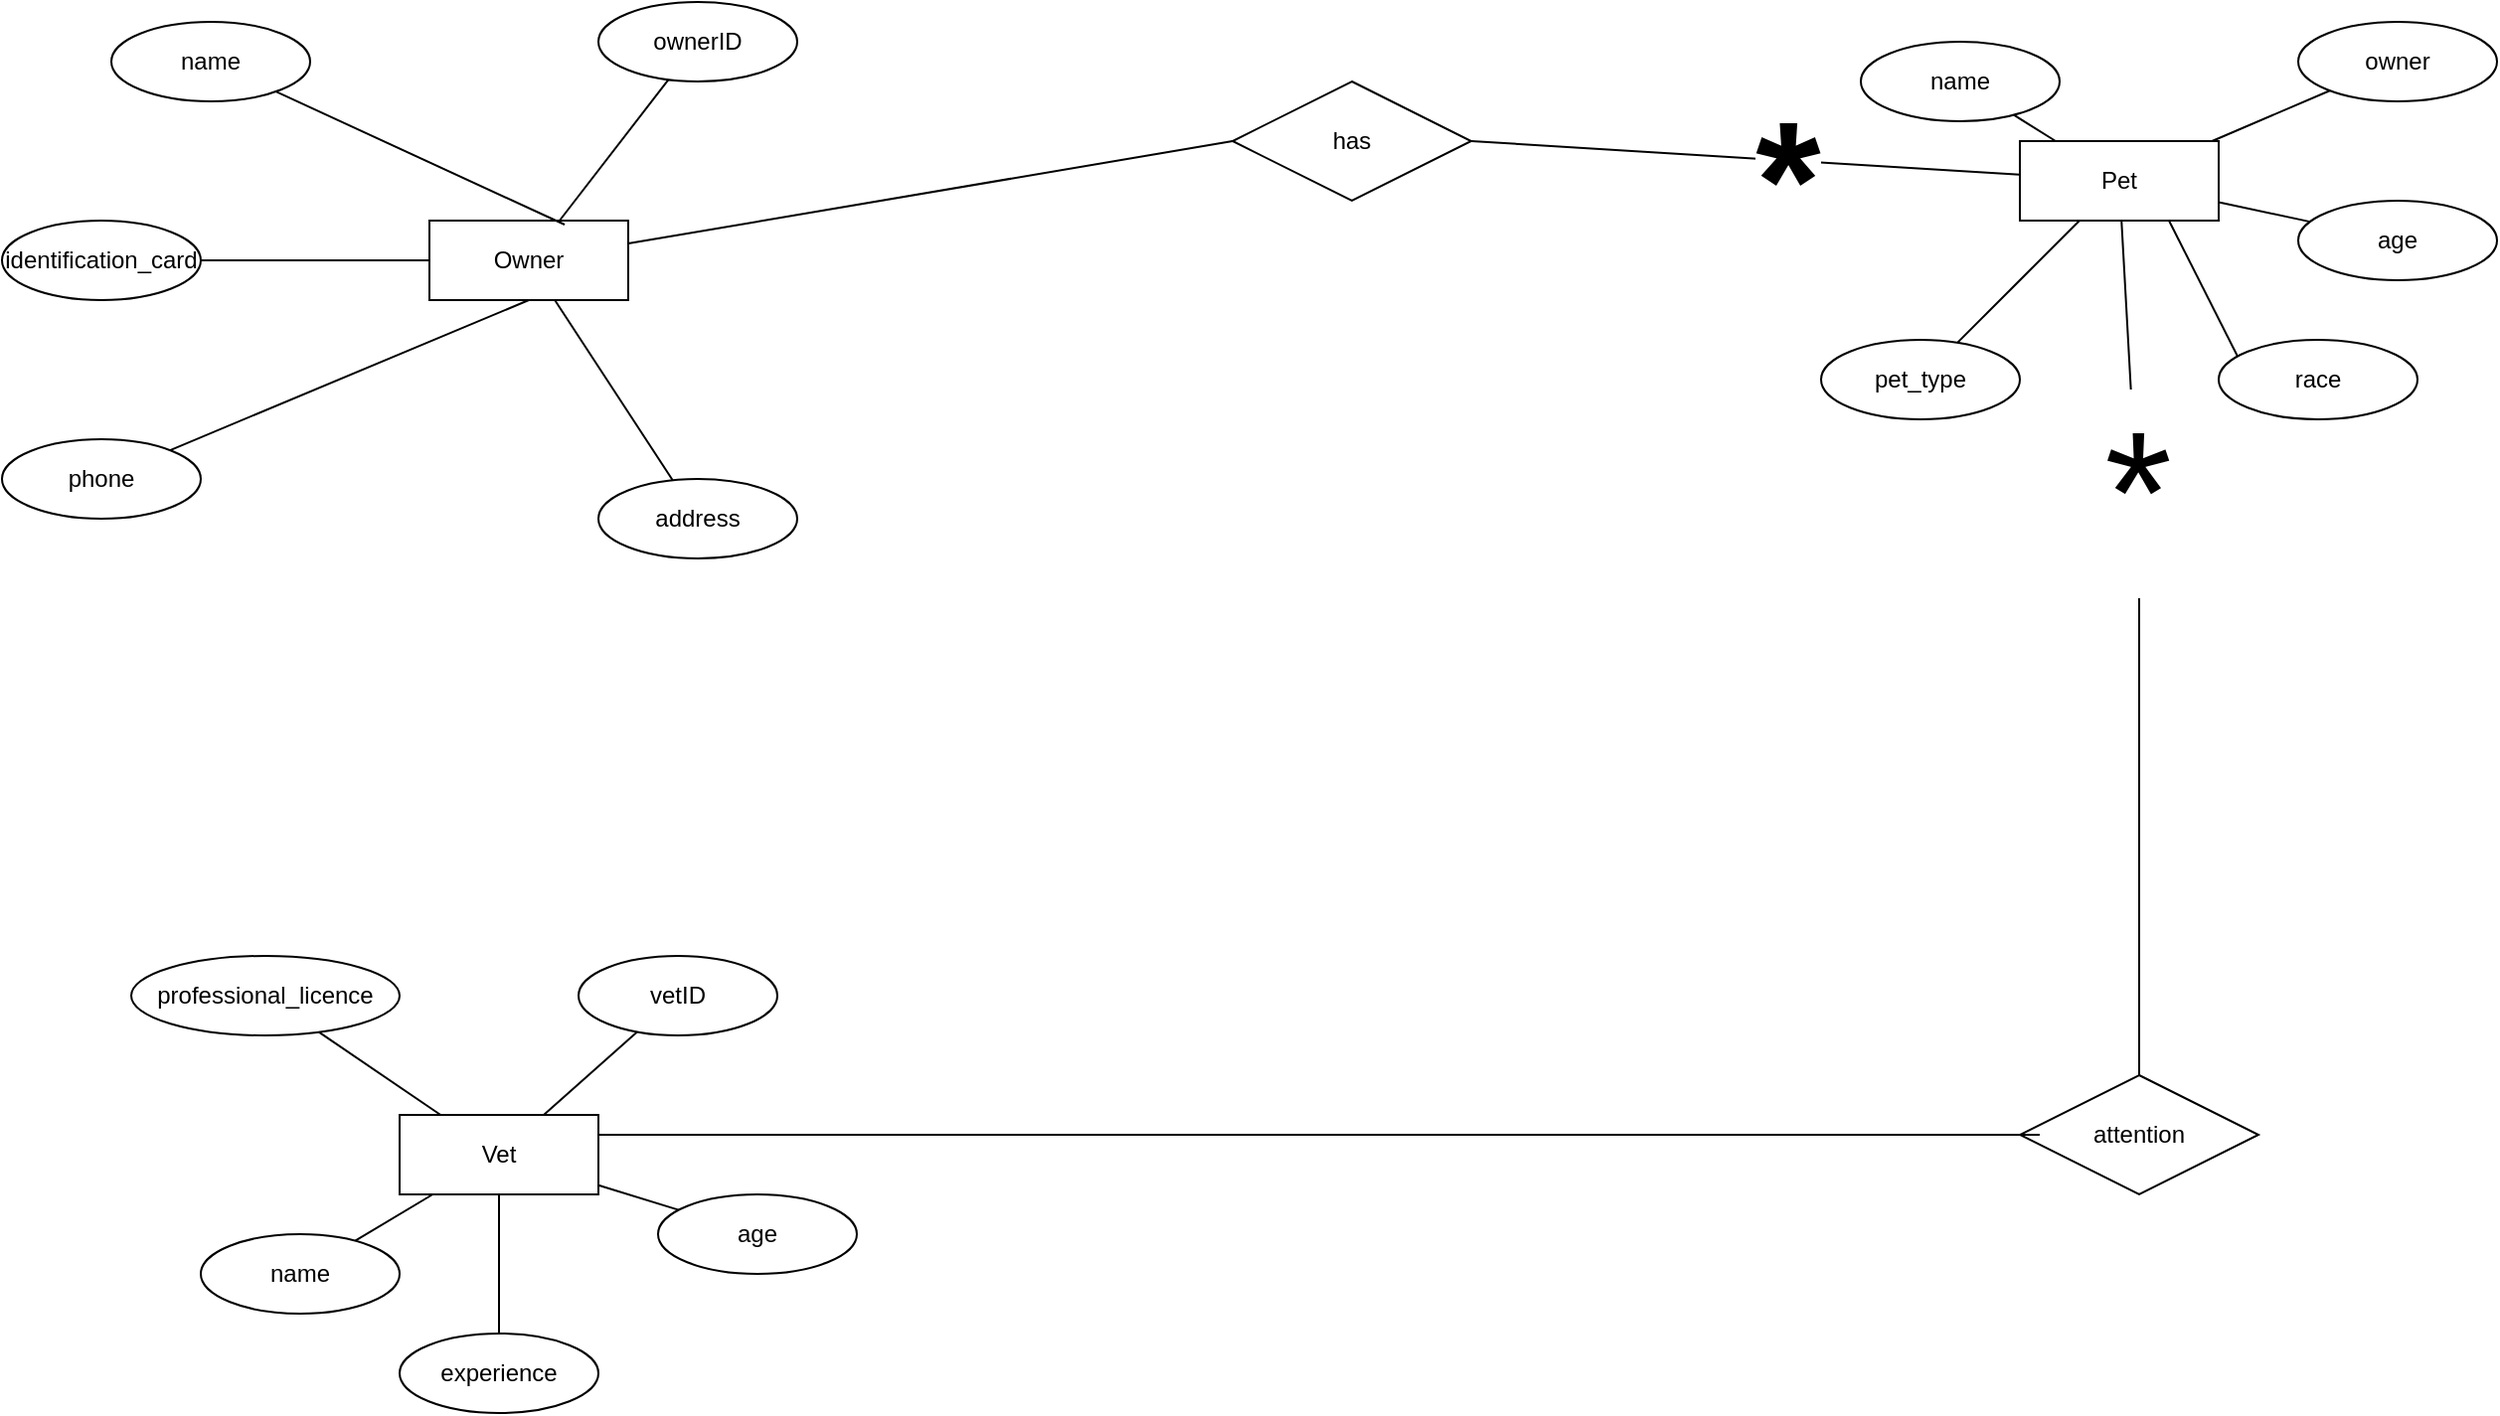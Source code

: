 <mxfile version="21.6.5" type="google">
  <diagram name="Página-1" id="AOWjVfuuymzK9WzaGPJb">
    <mxGraphModel grid="1" page="0" gridSize="30" guides="1" tooltips="1" connect="1" arrows="1" fold="1" pageScale="1" pageWidth="827" pageHeight="1169" math="0" shadow="0">
      <root>
        <mxCell id="0" />
        <mxCell id="1" parent="0" />
        <mxCell id="TaZfclUyUQdigSKBhK0k-15" value="Owner" style="whiteSpace=wrap;html=1;align=center;" vertex="1" parent="1">
          <mxGeometry x="-145" y="-1420" width="100" height="40" as="geometry" />
        </mxCell>
        <mxCell id="TaZfclUyUQdigSKBhK0k-16" value="Pet" style="whiteSpace=wrap;html=1;align=center;" vertex="1" parent="1">
          <mxGeometry x="655" y="-1460" width="100" height="40" as="geometry" />
        </mxCell>
        <mxCell id="TaZfclUyUQdigSKBhK0k-18" value="Vet" style="whiteSpace=wrap;html=1;align=center;" vertex="1" parent="1">
          <mxGeometry x="-160" y="-970" width="100" height="40" as="geometry" />
        </mxCell>
        <mxCell id="TaZfclUyUQdigSKBhK0k-19" value="phone" style="ellipse;whiteSpace=wrap;html=1;align=center;" vertex="1" parent="1">
          <mxGeometry x="-360" y="-1310" width="100" height="40" as="geometry" />
        </mxCell>
        <mxCell id="TaZfclUyUQdigSKBhK0k-20" value="identification_card" style="ellipse;whiteSpace=wrap;html=1;align=center;" vertex="1" parent="1">
          <mxGeometry x="-360" y="-1420" width="100" height="40" as="geometry" />
        </mxCell>
        <mxCell id="TaZfclUyUQdigSKBhK0k-21" value="address" style="ellipse;whiteSpace=wrap;html=1;align=center;" vertex="1" parent="1">
          <mxGeometry x="-60" y="-1290" width="100" height="40" as="geometry" />
        </mxCell>
        <mxCell id="TaZfclUyUQdigSKBhK0k-22" value="ownerID" style="ellipse;whiteSpace=wrap;html=1;align=center;" vertex="1" parent="1">
          <mxGeometry x="-60" y="-1530" width="100" height="40" as="geometry" />
        </mxCell>
        <mxCell id="TaZfclUyUQdigSKBhK0k-23" value="name" style="ellipse;whiteSpace=wrap;html=1;align=center;" vertex="1" parent="1">
          <mxGeometry x="-305" y="-1520" width="100" height="40" as="geometry" />
        </mxCell>
        <mxCell id="TaZfclUyUQdigSKBhK0k-24" value="" style="endArrow=none;html=1;rounded=0;entryX=0.68;entryY=0.05;entryDx=0;entryDy=0;entryPerimeter=0;" edge="1" parent="1" source="TaZfclUyUQdigSKBhK0k-23" target="TaZfclUyUQdigSKBhK0k-15">
          <mxGeometry relative="1" as="geometry">
            <mxPoint x="-225" y="-1440" as="sourcePoint" />
            <mxPoint x="-65" y="-1440" as="targetPoint" />
          </mxGeometry>
        </mxCell>
        <mxCell id="TaZfclUyUQdigSKBhK0k-25" value="" style="endArrow=none;html=1;rounded=0;" edge="1" parent="1" source="TaZfclUyUQdigSKBhK0k-15" target="TaZfclUyUQdigSKBhK0k-21">
          <mxGeometry relative="1" as="geometry">
            <mxPoint x="-105" y="-1370" as="sourcePoint" />
            <mxPoint x="55" y="-1370" as="targetPoint" />
          </mxGeometry>
        </mxCell>
        <mxCell id="TaZfclUyUQdigSKBhK0k-26" value="" style="endArrow=none;html=1;rounded=0;" edge="1" parent="1" source="TaZfclUyUQdigSKBhK0k-15" target="TaZfclUyUQdigSKBhK0k-20">
          <mxGeometry relative="1" as="geometry">
            <mxPoint x="-75" y="-1380" as="sourcePoint" />
            <mxPoint x="7.587" y="-1413.65" as="targetPoint" />
          </mxGeometry>
        </mxCell>
        <mxCell id="TaZfclUyUQdigSKBhK0k-27" value="" style="endArrow=none;html=1;rounded=0;entryX=0.5;entryY=1;entryDx=0;entryDy=0;" edge="1" parent="1" source="TaZfclUyUQdigSKBhK0k-19" target="TaZfclUyUQdigSKBhK0k-15">
          <mxGeometry relative="1" as="geometry">
            <mxPoint x="-155" y="-1290" as="sourcePoint" />
            <mxPoint x="5" y="-1290" as="targetPoint" />
          </mxGeometry>
        </mxCell>
        <mxCell id="TaZfclUyUQdigSKBhK0k-28" value="" style="endArrow=none;html=1;rounded=0;" edge="1" parent="1" source="TaZfclUyUQdigSKBhK0k-31" target="TaZfclUyUQdigSKBhK0k-16">
          <mxGeometry relative="1" as="geometry">
            <mxPoint x="629.857" y="-1387.353" as="sourcePoint" />
            <mxPoint x="675" y="-1430.5" as="targetPoint" />
          </mxGeometry>
        </mxCell>
        <mxCell id="TaZfclUyUQdigSKBhK0k-29" value="" style="endArrow=none;html=1;rounded=0;" edge="1" parent="1" source="TaZfclUyUQdigSKBhK0k-15" target="TaZfclUyUQdigSKBhK0k-22">
          <mxGeometry relative="1" as="geometry">
            <mxPoint x="-95" y="-1450" as="sourcePoint" />
            <mxPoint x="65" y="-1450" as="targetPoint" />
          </mxGeometry>
        </mxCell>
        <mxCell id="TaZfclUyUQdigSKBhK0k-30" value="" style="endArrow=none;html=1;rounded=0;exitX=0.24;exitY=0.925;exitDx=0;exitDy=0;exitPerimeter=0;entryX=0.75;entryY=1;entryDx=0;entryDy=0;" edge="1" parent="1" source="TaZfclUyUQdigSKBhK0k-32" target="TaZfclUyUQdigSKBhK0k-16">
          <mxGeometry relative="1" as="geometry">
            <mxPoint x="715" y="-1330.5" as="sourcePoint" />
            <mxPoint x="875" y="-1330.5" as="targetPoint" />
          </mxGeometry>
        </mxCell>
        <mxCell id="TaZfclUyUQdigSKBhK0k-31" value="pet_type" style="ellipse;whiteSpace=wrap;html=1;align=center;" vertex="1" parent="1">
          <mxGeometry x="555" y="-1360" width="100" height="40" as="geometry" />
        </mxCell>
        <mxCell id="TaZfclUyUQdigSKBhK0k-32" value="race" style="ellipse;whiteSpace=wrap;html=1;align=center;" vertex="1" parent="1">
          <mxGeometry x="755" y="-1360" width="100" height="40" as="geometry" />
        </mxCell>
        <mxCell id="TaZfclUyUQdigSKBhK0k-33" value="age" style="ellipse;whiteSpace=wrap;html=1;align=center;" vertex="1" parent="1">
          <mxGeometry x="795" y="-1430" width="100" height="40" as="geometry" />
        </mxCell>
        <mxCell id="TaZfclUyUQdigSKBhK0k-34" value="name" style="ellipse;whiteSpace=wrap;html=1;align=center;" vertex="1" parent="1">
          <mxGeometry x="575" y="-1510" width="100" height="40" as="geometry" />
        </mxCell>
        <mxCell id="TaZfclUyUQdigSKBhK0k-35" value="owner" style="ellipse;whiteSpace=wrap;html=1;align=center;" vertex="1" parent="1">
          <mxGeometry x="795" y="-1520" width="100" height="40" as="geometry" />
        </mxCell>
        <mxCell id="TaZfclUyUQdigSKBhK0k-36" value="" style="endArrow=none;html=1;rounded=0;" edge="1" parent="1" source="TaZfclUyUQdigSKBhK0k-34" target="TaZfclUyUQdigSKBhK0k-16">
          <mxGeometry relative="1" as="geometry">
            <mxPoint x="545" y="-1431" as="sourcePoint" />
            <mxPoint x="705" y="-1431" as="targetPoint" />
          </mxGeometry>
        </mxCell>
        <mxCell id="TaZfclUyUQdigSKBhK0k-37" value="" style="endArrow=none;html=1;rounded=0;" edge="1" parent="1" source="TaZfclUyUQdigSKBhK0k-16" target="TaZfclUyUQdigSKBhK0k-33">
          <mxGeometry relative="1" as="geometry">
            <mxPoint x="675" y="-1350" as="sourcePoint" />
            <mxPoint x="835" y="-1350" as="targetPoint" />
          </mxGeometry>
        </mxCell>
        <mxCell id="TaZfclUyUQdigSKBhK0k-38" value="" style="endArrow=none;html=1;rounded=0;" edge="1" parent="1" source="TaZfclUyUQdigSKBhK0k-16" target="TaZfclUyUQdigSKBhK0k-35">
          <mxGeometry relative="1" as="geometry">
            <mxPoint x="675" y="-1490.5" as="sourcePoint" />
            <mxPoint x="835" y="-1490.5" as="targetPoint" />
          </mxGeometry>
        </mxCell>
        <mxCell id="TaZfclUyUQdigSKBhK0k-39" value="" style="endArrow=none;html=1;rounded=0;" edge="1" parent="1" source="TaZfclUyUQdigSKBhK0k-43" target="TaZfclUyUQdigSKBhK0k-18">
          <mxGeometry relative="1" as="geometry">
            <mxPoint x="-250" y="-931" as="sourcePoint" />
            <mxPoint x="-90" y="-931" as="targetPoint" />
          </mxGeometry>
        </mxCell>
        <mxCell id="TaZfclUyUQdigSKBhK0k-40" value="" style="endArrow=none;html=1;rounded=0;" edge="1" parent="1" source="TaZfclUyUQdigSKBhK0k-18" target="TaZfclUyUQdigSKBhK0k-45">
          <mxGeometry relative="1" as="geometry">
            <mxPoint x="-110" y="-1020" as="sourcePoint" />
            <mxPoint x="50" y="-1020" as="targetPoint" />
          </mxGeometry>
        </mxCell>
        <mxCell id="TaZfclUyUQdigSKBhK0k-41" value="" style="endArrow=none;html=1;rounded=0;entryX=0;entryY=0.5;entryDx=0;entryDy=0;" edge="1" parent="1" source="TaZfclUyUQdigSKBhK0k-15" target="TaZfclUyUQdigSKBhK0k-53">
          <mxGeometry relative="1" as="geometry">
            <mxPoint x="99" y="-1460" as="sourcePoint" />
            <mxPoint x="259" y="-1460" as="targetPoint" />
          </mxGeometry>
        </mxCell>
        <mxCell id="TaZfclUyUQdigSKBhK0k-42" value="age" style="ellipse;whiteSpace=wrap;html=1;align=center;" vertex="1" parent="1">
          <mxGeometry x="-30" y="-930" width="100" height="40" as="geometry" />
        </mxCell>
        <mxCell id="TaZfclUyUQdigSKBhK0k-43" value="name" style="ellipse;whiteSpace=wrap;html=1;align=center;" vertex="1" parent="1">
          <mxGeometry x="-260" y="-910" width="100" height="40" as="geometry" />
        </mxCell>
        <mxCell id="TaZfclUyUQdigSKBhK0k-44" value="experience" style="ellipse;whiteSpace=wrap;html=1;align=center;" vertex="1" parent="1">
          <mxGeometry x="-160" y="-860" width="100" height="40" as="geometry" />
        </mxCell>
        <mxCell id="TaZfclUyUQdigSKBhK0k-45" value="vetID" style="ellipse;whiteSpace=wrap;html=1;align=center;" vertex="1" parent="1">
          <mxGeometry x="-70" y="-1050" width="100" height="40" as="geometry" />
        </mxCell>
        <mxCell id="TaZfclUyUQdigSKBhK0k-46" value="professional_licence" style="ellipse;whiteSpace=wrap;html=1;align=center;" vertex="1" parent="1">
          <mxGeometry x="-295" y="-1050" width="135" height="40" as="geometry" />
        </mxCell>
        <mxCell id="TaZfclUyUQdigSKBhK0k-51" value="" style="endArrow=none;html=1;rounded=0;" edge="1" parent="1" source="TaZfclUyUQdigSKBhK0k-18" target="TaZfclUyUQdigSKBhK0k-42">
          <mxGeometry relative="1" as="geometry">
            <mxPoint x="-40" y="-980" as="sourcePoint" />
            <mxPoint x="120" y="-980" as="targetPoint" />
          </mxGeometry>
        </mxCell>
        <mxCell id="TaZfclUyUQdigSKBhK0k-52" value="" style="endArrow=none;html=1;rounded=0;" edge="1" parent="1" source="TaZfclUyUQdigSKBhK0k-46" target="TaZfclUyUQdigSKBhK0k-18">
          <mxGeometry relative="1" as="geometry">
            <mxPoint x="-260" y="-990" as="sourcePoint" />
            <mxPoint x="-100" y="-990" as="targetPoint" />
          </mxGeometry>
        </mxCell>
        <mxCell id="TaZfclUyUQdigSKBhK0k-53" value="has" style="shape=rhombus;perimeter=rhombusPerimeter;whiteSpace=wrap;html=1;align=center;" vertex="1" parent="1">
          <mxGeometry x="259" y="-1490" width="120" height="60" as="geometry" />
        </mxCell>
        <mxCell id="TaZfclUyUQdigSKBhK0k-54" value="" style="endArrow=none;html=1;rounded=0;" edge="1" parent="1" source="TaZfclUyUQdigSKBhK0k-18" target="TaZfclUyUQdigSKBhK0k-44">
          <mxGeometry relative="1" as="geometry">
            <mxPoint x="-130" y="-880.5" as="sourcePoint" />
            <mxPoint x="30" y="-880.5" as="targetPoint" />
          </mxGeometry>
        </mxCell>
        <mxCell id="TaZfclUyUQdigSKBhK0k-59" value="attention" style="shape=rhombus;perimeter=rhombusPerimeter;whiteSpace=wrap;html=1;align=center;" vertex="1" parent="1">
          <mxGeometry x="655" y="-990" width="120" height="60" as="geometry" />
        </mxCell>
        <mxCell id="TaZfclUyUQdigSKBhK0k-63" value="" style="endArrow=none;html=1;rounded=0;exitX=1;exitY=0.5;exitDx=0;exitDy=0;" edge="1" parent="1" source="TaZfclUyUQdigSKBhK0k-53" target="TaZfclUyUQdigSKBhK0k-16">
          <mxGeometry relative="1" as="geometry">
            <mxPoint x="370.96" y="-1448.07" as="sourcePoint" />
            <mxPoint x="655" y="-1431.931" as="targetPoint" />
          </mxGeometry>
        </mxCell>
        <mxCell id="TaZfclUyUQdigSKBhK0k-67" value="*" style="edgeLabel;html=1;align=center;verticalAlign=middle;resizable=0;points=[];fontStyle=1;fontSize=84;" connectable="0" vertex="1" parent="TaZfclUyUQdigSKBhK0k-63">
          <mxGeometry x="0.145" y="1" relative="1" as="geometry">
            <mxPoint y="11" as="offset" />
          </mxGeometry>
        </mxCell>
        <mxCell id="TaZfclUyUQdigSKBhK0k-64" value="" style="endArrow=none;html=1;rounded=0;entryX=0.5;entryY=0;entryDx=0;entryDy=0;" edge="1" parent="1" source="TaZfclUyUQdigSKBhK0k-16" target="TaZfclUyUQdigSKBhK0k-59">
          <mxGeometry relative="1" as="geometry">
            <mxPoint x="575" y="-1250" as="sourcePoint" />
            <mxPoint x="735" y="-1250" as="targetPoint" />
            <Array as="points">
              <mxPoint x="715" y="-1260" />
              <mxPoint x="715" y="-1290" />
            </Array>
          </mxGeometry>
        </mxCell>
        <mxCell id="TaZfclUyUQdigSKBhK0k-73" value="*" style="edgeLabel;html=1;align=center;verticalAlign=middle;resizable=0;points=[];fontSize=87;" connectable="0" vertex="1" parent="TaZfclUyUQdigSKBhK0k-64">
          <mxGeometry x="-0.254" y="1" relative="1" as="geometry">
            <mxPoint as="offset" />
          </mxGeometry>
        </mxCell>
        <mxCell id="TaZfclUyUQdigSKBhK0k-66" value="" style="endArrow=none;html=1;rounded=0;entryX=0.083;entryY=0.5;entryDx=0;entryDy=0;exitX=1;exitY=0.25;exitDx=0;exitDy=0;entryPerimeter=0;" edge="1" parent="1" source="TaZfclUyUQdigSKBhK0k-18" target="TaZfclUyUQdigSKBhK0k-59">
          <mxGeometry relative="1" as="geometry">
            <mxPoint x="295" y="-990" as="sourcePoint" />
            <mxPoint x="625" y="-1010" as="targetPoint" />
          </mxGeometry>
        </mxCell>
      </root>
    </mxGraphModel>
  </diagram>
</mxfile>
